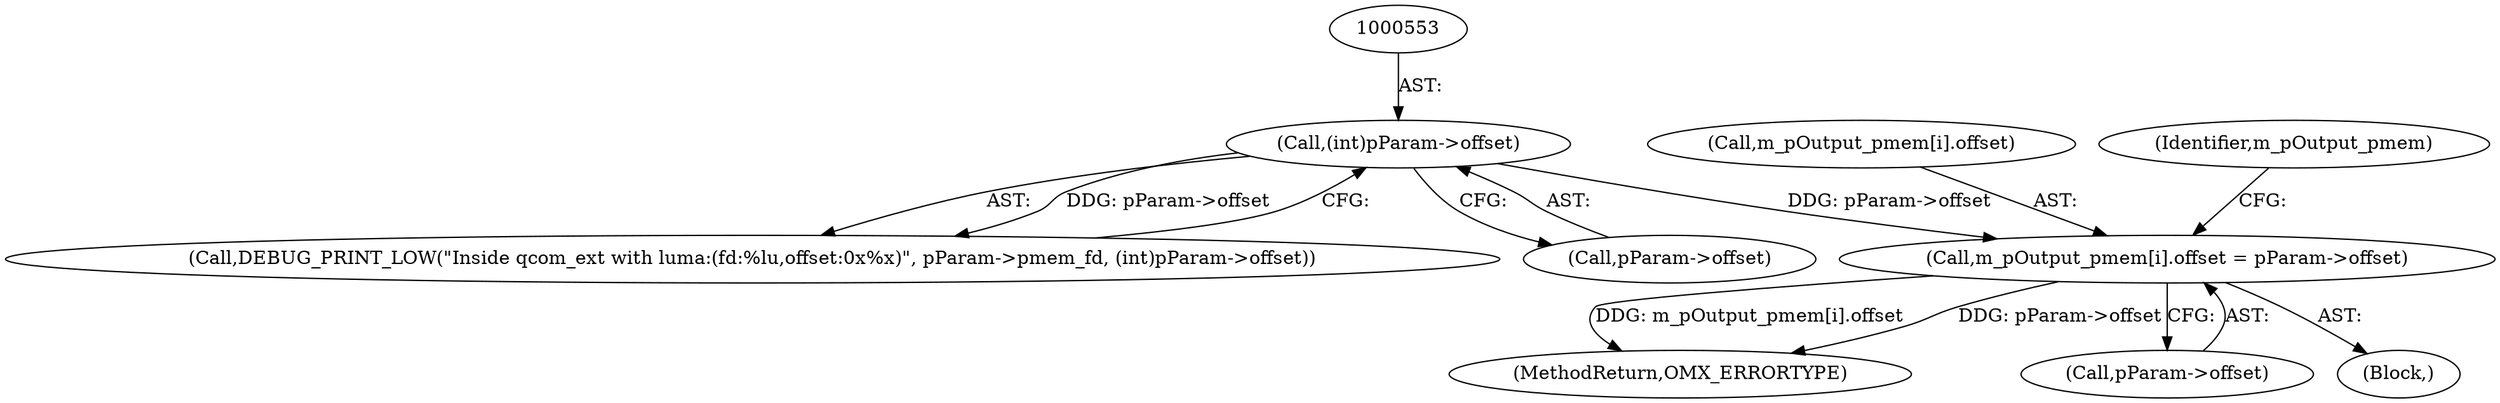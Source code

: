digraph "0_Android_7558d03e6498e970b761aa44fff6b2c659202d95_2@array" {
"1000566" [label="(Call,m_pOutput_pmem[i].offset = pParam->offset)"];
"1000552" [label="(Call,(int)pParam->offset)"];
"1000552" [label="(Call,(int)pParam->offset)"];
"1000646" [label="(MethodReturn,OMX_ERRORTYPE)"];
"1000567" [label="(Call,m_pOutput_pmem[i].offset)"];
"1000547" [label="(Call,DEBUG_PRINT_LOW(\"Inside qcom_ext with luma:(fd:%lu,offset:0x%x)\", pParam->pmem_fd, (int)pParam->offset))"];
"1000578" [label="(Identifier,m_pOutput_pmem)"];
"1000554" [label="(Call,pParam->offset)"];
"1000566" [label="(Call,m_pOutput_pmem[i].offset = pParam->offset)"];
"1000572" [label="(Call,pParam->offset)"];
"1000546" [label="(Block,)"];
"1000566" -> "1000546"  [label="AST: "];
"1000566" -> "1000572"  [label="CFG: "];
"1000567" -> "1000566"  [label="AST: "];
"1000572" -> "1000566"  [label="AST: "];
"1000578" -> "1000566"  [label="CFG: "];
"1000566" -> "1000646"  [label="DDG: m_pOutput_pmem[i].offset"];
"1000566" -> "1000646"  [label="DDG: pParam->offset"];
"1000552" -> "1000566"  [label="DDG: pParam->offset"];
"1000552" -> "1000547"  [label="AST: "];
"1000552" -> "1000554"  [label="CFG: "];
"1000553" -> "1000552"  [label="AST: "];
"1000554" -> "1000552"  [label="AST: "];
"1000547" -> "1000552"  [label="CFG: "];
"1000552" -> "1000547"  [label="DDG: pParam->offset"];
}
